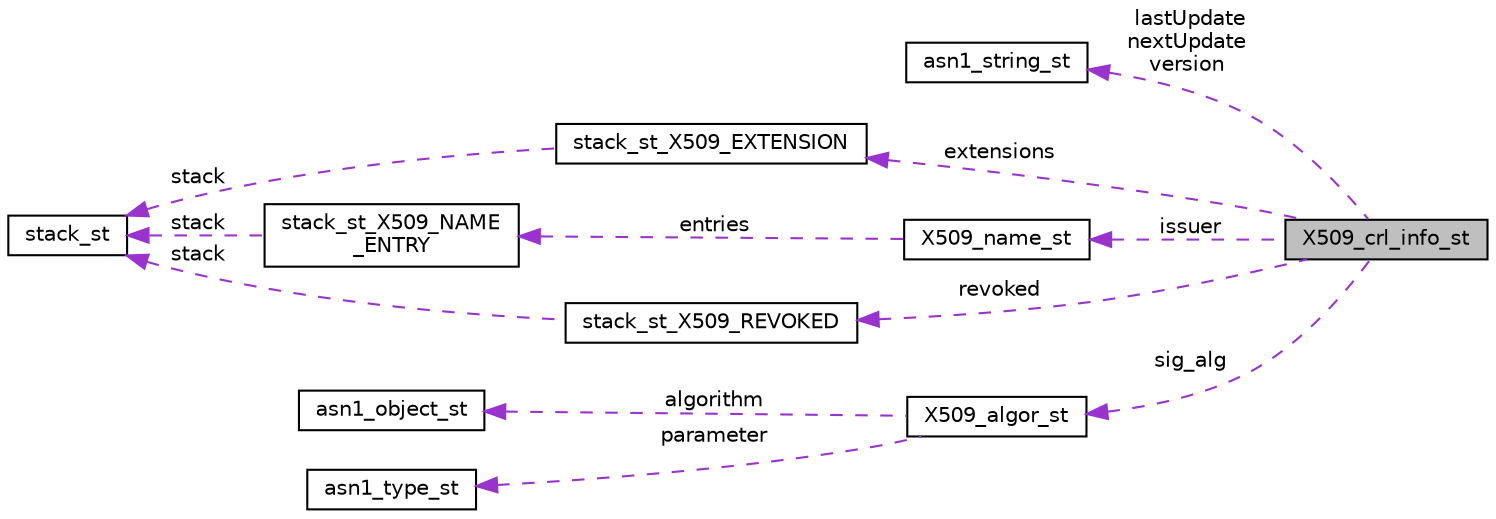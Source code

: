 digraph "X509_crl_info_st"
{
 // LATEX_PDF_SIZE
  edge [fontname="Helvetica",fontsize="10",labelfontname="Helvetica",labelfontsize="10"];
  node [fontname="Helvetica",fontsize="10",shape=record];
  rankdir="LR";
  Node1 [label="X509_crl_info_st",height=0.2,width=0.4,color="black", fillcolor="grey75", style="filled", fontcolor="black",tooltip=" "];
  Node2 -> Node1 [dir="back",color="darkorchid3",fontsize="10",style="dashed",label=" lastUpdate\nnextUpdate\nversion" ,fontname="Helvetica"];
  Node2 [label="asn1_string_st",height=0.2,width=0.4,color="black", fillcolor="white", style="filled",URL="$asn1_8h.html#structasn1__string__st",tooltip=" "];
  Node3 -> Node1 [dir="back",color="darkorchid3",fontsize="10",style="dashed",label=" extensions" ,fontname="Helvetica"];
  Node3 [label="stack_st_X509_EXTENSION",height=0.2,width=0.4,color="black", fillcolor="white", style="filled",URL="$x509_8h.html#structstack__st___x509___e_x_t_e_n_s_i_o_n",tooltip=" "];
  Node4 -> Node3 [dir="back",color="darkorchid3",fontsize="10",style="dashed",label=" stack" ,fontname="Helvetica"];
  Node4 [label="stack_st",height=0.2,width=0.4,color="black", fillcolor="white", style="filled",URL="$structstack__st.html",tooltip=" "];
  Node5 -> Node1 [dir="back",color="darkorchid3",fontsize="10",style="dashed",label=" issuer" ,fontname="Helvetica"];
  Node5 [label="X509_name_st",height=0.2,width=0.4,color="black", fillcolor="white", style="filled",URL="$x509_8h.html#struct_x509__name__st",tooltip=" "];
  Node6 -> Node5 [dir="back",color="darkorchid3",fontsize="10",style="dashed",label=" entries" ,fontname="Helvetica"];
  Node6 [label="stack_st_X509_NAME\l_ENTRY",height=0.2,width=0.4,color="black", fillcolor="white", style="filled",URL="$x509_8h.html#structstack__st___x509___n_a_m_e___e_n_t_r_y",tooltip=" "];
  Node4 -> Node6 [dir="back",color="darkorchid3",fontsize="10",style="dashed",label=" stack" ,fontname="Helvetica"];
  Node7 -> Node1 [dir="back",color="darkorchid3",fontsize="10",style="dashed",label=" revoked" ,fontname="Helvetica"];
  Node7 [label="stack_st_X509_REVOKED",height=0.2,width=0.4,color="black", fillcolor="white", style="filled",URL="$x509_8h.html#structstack__st___x509___r_e_v_o_k_e_d",tooltip=" "];
  Node4 -> Node7 [dir="back",color="darkorchid3",fontsize="10",style="dashed",label=" stack" ,fontname="Helvetica"];
  Node8 -> Node1 [dir="back",color="darkorchid3",fontsize="10",style="dashed",label=" sig_alg" ,fontname="Helvetica"];
  Node8 [label="X509_algor_st",height=0.2,width=0.4,color="black", fillcolor="white", style="filled",URL="$x509_8h.html#struct_x509__algor__st",tooltip=" "];
  Node9 -> Node8 [dir="back",color="darkorchid3",fontsize="10",style="dashed",label=" algorithm" ,fontname="Helvetica"];
  Node9 [label="asn1_object_st",height=0.2,width=0.4,color="black", fillcolor="white", style="filled",URL="$asn1_8h.html#structasn1__object__st",tooltip=" "];
  Node10 -> Node8 [dir="back",color="darkorchid3",fontsize="10",style="dashed",label=" parameter" ,fontname="Helvetica"];
  Node10 [label="asn1_type_st",height=0.2,width=0.4,color="black", fillcolor="white", style="filled",URL="$asn1_8h.html#structasn1__type__st",tooltip=" "];
}

